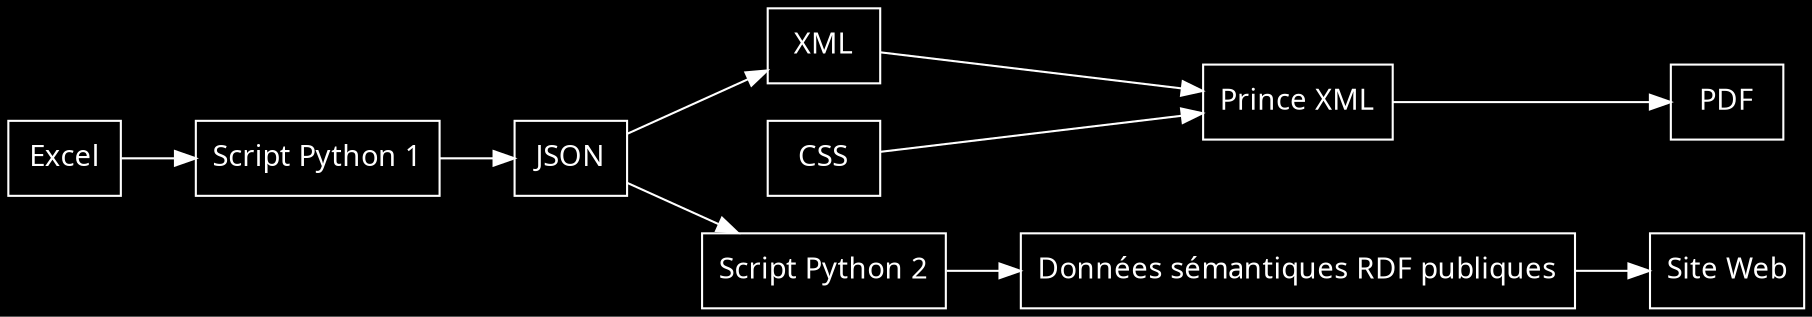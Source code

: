 digraph {
    rankdir=LR
    graph [bgcolor=black]
    node [color=white,fontcolor=white,fontname="American Typewriter",shape=box]
    edge [color=white,fontcolor=white,fontname="American Typewriter"]
    

        Excel -> "Script Python 1" -> JSON -> XML -> "Prince XML" -> PDF
    CSS -> "Prince XML"
    JSON -> "Script Python 2" -> "Données sémantiques RDF publiques" -> "Site Web"}
